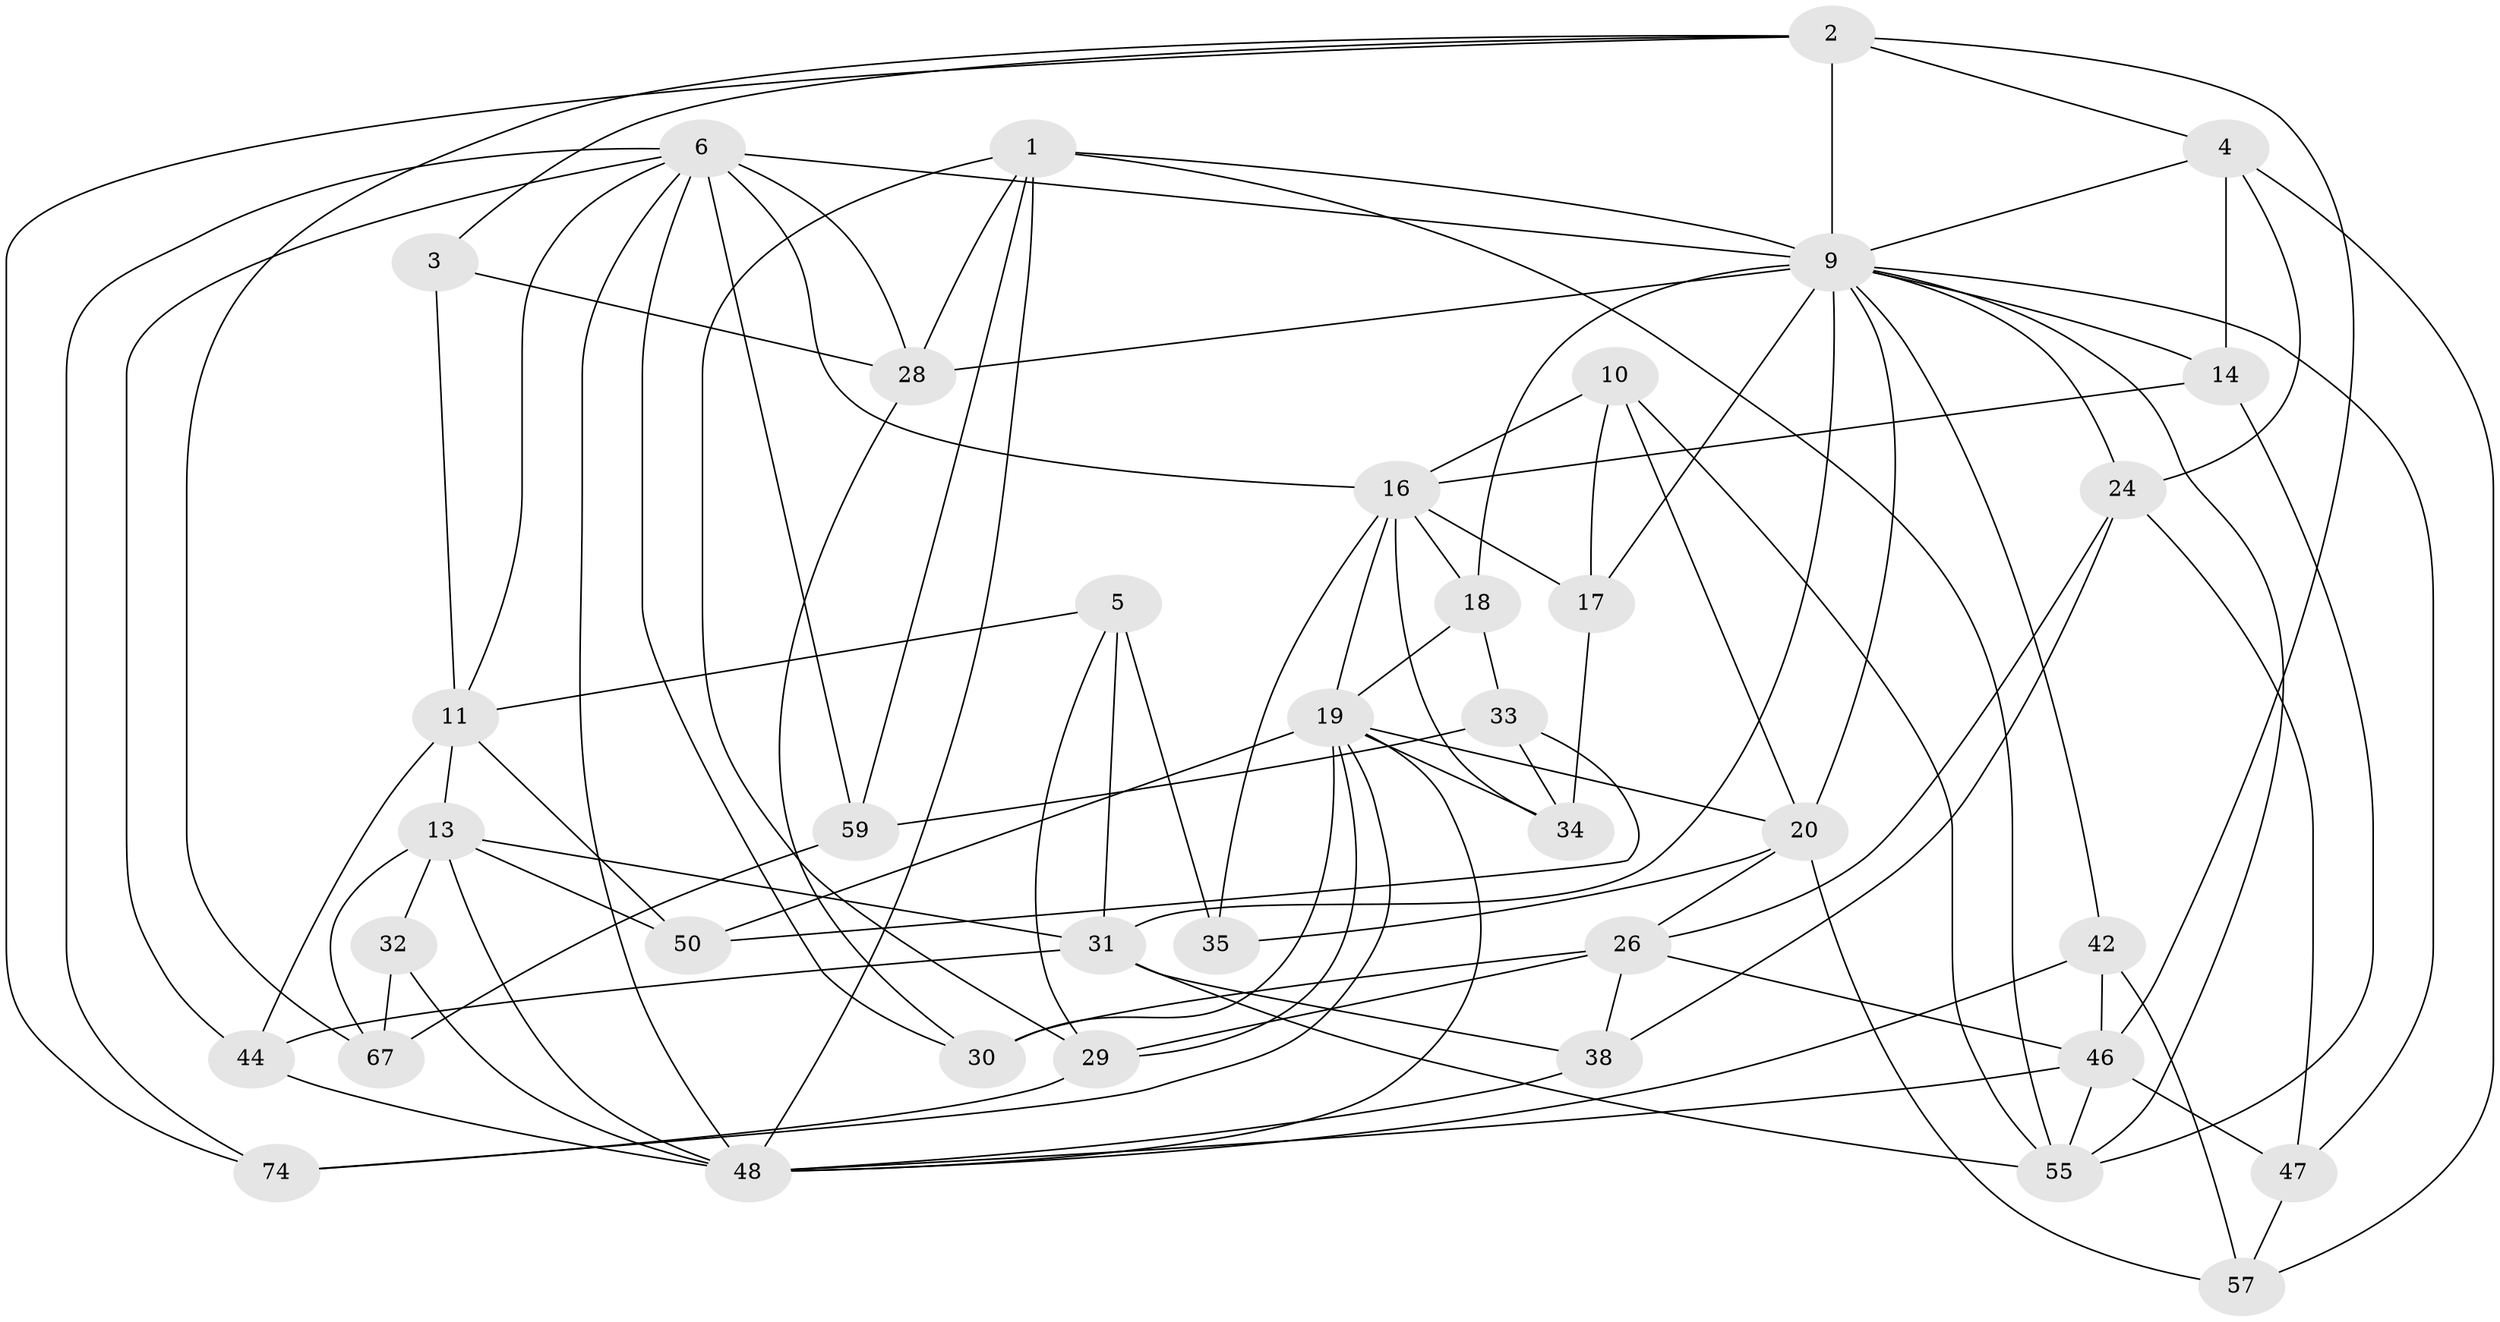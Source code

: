 // original degree distribution, {4: 1.0}
// Generated by graph-tools (version 1.1) at 2025/16/03/09/25 04:16:36]
// undirected, 38 vertices, 100 edges
graph export_dot {
graph [start="1"]
  node [color=gray90,style=filled];
  1 [super="+60"];
  2 [super="+8"];
  3;
  4 [super="+72+7"];
  5 [super="+21"];
  6 [super="+15+73+75"];
  9 [super="+40+62+12"];
  10;
  11 [super="+64"];
  13 [super="+25+65"];
  14 [super="+41"];
  16 [super="+58+71+27"];
  17;
  18;
  19 [super="+22"];
  20 [super="+36"];
  24 [super="+45"];
  26 [super="+49"];
  28 [super="+37+39"];
  29 [super="+69"];
  30;
  31 [super="+43"];
  32;
  33;
  34;
  35;
  38;
  42;
  44;
  46 [super="+51"];
  47;
  48 [super="+52+61+53"];
  50;
  55 [super="+63"];
  57;
  59;
  67;
  74;
  1 -- 59;
  1 -- 48;
  1 -- 28;
  1 -- 29;
  1 -- 55;
  1 -- 9;
  2 -- 67;
  2 -- 4 [weight=2];
  2 -- 46;
  2 -- 3;
  2 -- 74;
  2 -- 9 [weight=2];
  3 -- 11;
  3 -- 28 [weight=2];
  4 -- 24 [weight=2];
  4 -- 14 [weight=2];
  4 -- 57;
  4 -- 9;
  5 -- 29 [weight=2];
  5 -- 35 [weight=2];
  5 -- 31;
  5 -- 11;
  6 -- 59;
  6 -- 11;
  6 -- 28;
  6 -- 74;
  6 -- 44;
  6 -- 16;
  6 -- 30;
  6 -- 9 [weight=2];
  6 -- 48;
  9 -- 31;
  9 -- 18;
  9 -- 47;
  9 -- 55;
  9 -- 17;
  9 -- 42;
  9 -- 28 [weight=3];
  9 -- 14;
  9 -- 20;
  9 -- 24;
  10 -- 17;
  10 -- 16;
  10 -- 55;
  10 -- 20;
  11 -- 50;
  11 -- 13;
  11 -- 44;
  13 -- 48 [weight=2];
  13 -- 32 [weight=2];
  13 -- 50;
  13 -- 67;
  13 -- 31;
  14 -- 55;
  14 -- 16 [weight=2];
  16 -- 35;
  16 -- 18;
  16 -- 34;
  16 -- 17;
  16 -- 19 [weight=2];
  17 -- 34;
  18 -- 33;
  18 -- 19;
  19 -- 29;
  19 -- 48;
  19 -- 34;
  19 -- 74;
  19 -- 20;
  19 -- 50;
  19 -- 30;
  20 -- 57;
  20 -- 35;
  20 -- 26;
  24 -- 26;
  24 -- 38;
  24 -- 47;
  26 -- 46;
  26 -- 29;
  26 -- 38;
  26 -- 30;
  28 -- 30;
  29 -- 74;
  31 -- 44;
  31 -- 55;
  31 -- 38;
  32 -- 67;
  32 -- 48;
  33 -- 34;
  33 -- 59;
  33 -- 50;
  38 -- 48;
  42 -- 48;
  42 -- 57;
  42 -- 46;
  44 -- 48;
  46 -- 47;
  46 -- 48;
  46 -- 55;
  47 -- 57;
  59 -- 67;
}
